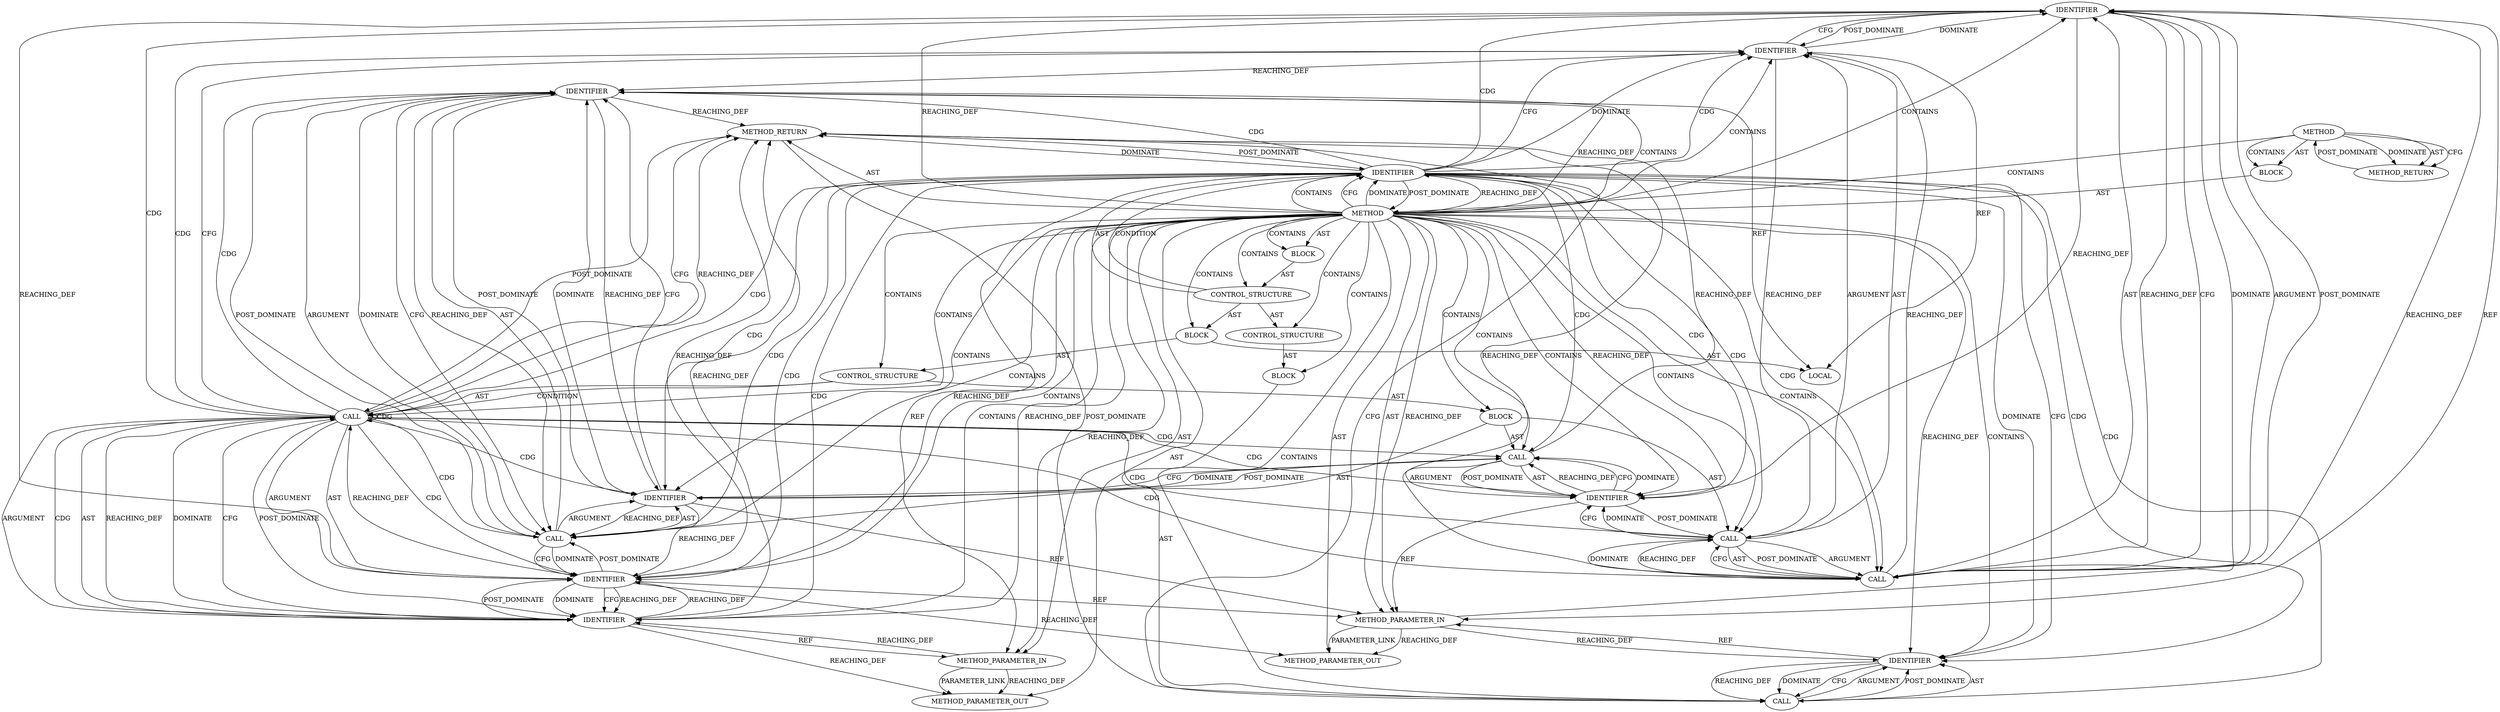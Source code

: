 digraph {
  20 [label=IDENTIFIER ORDER=1 ARGUMENT_INDEX=1 CODE="f" COLUMN_NUMBER=19 LINE_NUMBER=8 TYPE_FULL_NAME="BIO" NAME="f"]
  33 [label=METHOD_RETURN ORDER=4 CODE="void" COLUMN_NUMBER=1 LINE_NUMBER=1 TYPE_FULL_NAME="void" EVALUATION_STRATEGY="BY_VALUE"]
  68 [label=METHOD_PARAMETER_OUT ORDER=1 CODE="BIO *f" IS_VARIADIC=false COLUMN_NUMBER=26 LINE_NUMBER=1 TYPE_FULL_NAME="BIO" EVALUATION_STRATEGY="BY_VALUE" INDEX=1 NAME="f"]
  15 [label=CONTROL_STRUCTURE CONTROL_STRUCTURE_TYPE="DO" ORDER=2 PARSER_TYPE_NAME="CASTDoStatement" ARGUMENT_INDEX=-1 CODE="do 
			{
			tbio = BIO_pop(f);
			BIO_free(f);
			f = tbio;
			}
		while (f != upto);" COLUMN_NUMBER=3 LINE_NUMBER=6]
  24 [label=IDENTIFIER ORDER=1 ARGUMENT_INDEX=1 CODE="f" COLUMN_NUMBER=4 LINE_NUMBER=10 TYPE_FULL_NAME="BIO" NAME="f"]
  18 [label=IDENTIFIER ORDER=1 ARGUMENT_INDEX=1 CODE="tbio" COLUMN_NUMBER=4 LINE_NUMBER=8 TYPE_FULL_NAME="BIO" NAME="tbio"]
  13 [label=BLOCK ORDER=2 ARGUMENT_INDEX=-1 CODE="<empty>" COLUMN_NUMBER=3 LINE_NUMBER=4 TYPE_FULL_NAME="void"]
  25 [label=IDENTIFIER ORDER=2 ARGUMENT_INDEX=2 CODE="tbio" COLUMN_NUMBER=8 LINE_NUMBER=10 TYPE_FULL_NAME="BIO" NAME="tbio"]
  7 [label=METHOD COLUMN_NUMBER=1 LINE_NUMBER=1 COLUMN_NUMBER_END=2 IS_EXTERNAL=false SIGNATURE="void do_free_upto (BIO*,BIO*)" NAME="do_free_upto" AST_PARENT_TYPE="TYPE_DECL" AST_PARENT_FULL_NAME="/home/kb/PycharmProjects/in-line-we-trust/data/raw/openssl/functions/do_free_upto--852bd35065cd9c92a3c9.c:<global>" ORDER=1 CODE="void do_free_upto (BIO *f,BIO *upto)" FULL_NAME="do_free_upto" LINE_NUMBER_END=16 FILENAME="/home/kb/PycharmProjects/in-line-we-trust/data/raw/openssl/functions/do_free_upto--852bd35065cd9c92a3c9.c"]
  9 [label=METHOD_PARAMETER_IN ORDER=2 CODE="BIO *upto" IS_VARIADIC=false COLUMN_NUMBER=34 LINE_NUMBER=1 TYPE_FULL_NAME="BIO" EVALUATION_STRATEGY="BY_VALUE" INDEX=2 NAME="upto"]
  22 [label=IDENTIFIER ORDER=1 ARGUMENT_INDEX=1 CODE="f" COLUMN_NUMBER=13 LINE_NUMBER=9 TYPE_FULL_NAME="BIO" NAME="f"]
  35 [label=METHOD_RETURN ORDER=2 CODE="RET" TYPE_FULL_NAME="ANY" EVALUATION_STRATEGY="BY_VALUE"]
  10 [label=BLOCK ORDER=3 ARGUMENT_INDEX=-1 CODE="<empty>" COLUMN_NUMBER=2 LINE_NUMBER=2 TYPE_FULL_NAME="void"]
  17 [label=CALL ORDER=1 ARGUMENT_INDEX=-1 CODE="tbio = BIO_pop(f)" COLUMN_NUMBER=4 METHOD_FULL_NAME="<operator>.assignment" LINE_NUMBER=8 TYPE_FULL_NAME="<empty>" DISPATCH_TYPE="STATIC_DISPATCH" SIGNATURE="" NAME="<operator>.assignment"]
  16 [label=BLOCK ORDER=1 ARGUMENT_INDEX=-1 CODE="<empty>" COLUMN_NUMBER=4 LINE_NUMBER=7 TYPE_FULL_NAME="void"]
  11 [label=CONTROL_STRUCTURE CONTROL_STRUCTURE_TYPE="IF" ORDER=1 PARSER_TYPE_NAME="CASTIfStatement" ARGUMENT_INDEX=-1 CODE="if (upto)" COLUMN_NUMBER=2 LINE_NUMBER=3]
  8 [label=METHOD_PARAMETER_IN ORDER=1 CODE="BIO *f" IS_VARIADIC=false COLUMN_NUMBER=26 LINE_NUMBER=1 TYPE_FULL_NAME="BIO" EVALUATION_STRATEGY="BY_VALUE" INDEX=1 NAME="f"]
  27 [label=IDENTIFIER ORDER=1 ARGUMENT_INDEX=1 CODE="f" COLUMN_NUMBER=10 LINE_NUMBER=12 TYPE_FULL_NAME="BIO" NAME="f"]
  19 [label=CALL ORDER=2 ARGUMENT_INDEX=2 CODE="BIO_pop(f)" COLUMN_NUMBER=11 METHOD_FULL_NAME="BIO_pop" LINE_NUMBER=8 TYPE_FULL_NAME="<empty>" DISPATCH_TYPE="STATIC_DISPATCH" SIGNATURE="" NAME="BIO_pop"]
  5 [label=METHOD AST_PARENT_TYPE="TYPE_DECL" AST_PARENT_FULL_NAME="/home/kb/PycharmProjects/in-line-we-trust/data/raw/openssl/functions/do_free_upto--852bd35065cd9c92a3c9.c:<global>" ORDER=1 CODE="<global>" FULL_NAME="/home/kb/PycharmProjects/in-line-we-trust/data/raw/openssl/functions/do_free_upto--852bd35065cd9c92a3c9.c:<global>" LINE_NUMBER=1 IS_EXTERNAL=false LINE_NUMBER_END=16 FILENAME="/home/kb/PycharmProjects/in-line-we-trust/data/raw/openssl/functions/do_free_upto--852bd35065cd9c92a3c9.c" SIGNATURE="" NAME="<global>"]
  23 [label=CALL ORDER=3 ARGUMENT_INDEX=-1 CODE="f = tbio" COLUMN_NUMBER=4 METHOD_FULL_NAME="<operator>.assignment" LINE_NUMBER=10 TYPE_FULL_NAME="<empty>" DISPATCH_TYPE="STATIC_DISPATCH" SIGNATURE="" NAME="<operator>.assignment"]
  26 [label=CALL ORDER=2 ARGUMENT_INDEX=-1 CODE="f != upto" COLUMN_NUMBER=10 METHOD_FULL_NAME="<operator>.notEquals" LINE_NUMBER=12 TYPE_FULL_NAME="<empty>" DISPATCH_TYPE="STATIC_DISPATCH" SIGNATURE="" NAME="<operator>.notEquals"]
  32 [label=IDENTIFIER ORDER=1 ARGUMENT_INDEX=1 CODE="f" COLUMN_NUMBER=16 LINE_NUMBER=15 TYPE_FULL_NAME="BIO" NAME="f"]
  28 [label=IDENTIFIER ORDER=2 ARGUMENT_INDEX=2 CODE="upto" COLUMN_NUMBER=15 LINE_NUMBER=12 TYPE_FULL_NAME="BIO" NAME="upto"]
  31 [label=CALL ORDER=1 ARGUMENT_INDEX=-1 CODE="BIO_free_all(f)" COLUMN_NUMBER=3 METHOD_FULL_NAME="BIO_free_all" LINE_NUMBER=15 TYPE_FULL_NAME="<empty>" DISPATCH_TYPE="STATIC_DISPATCH" SIGNATURE="" NAME="BIO_free_all"]
  21 [label=CALL ORDER=2 ARGUMENT_INDEX=-1 CODE="BIO_free(f)" COLUMN_NUMBER=4 METHOD_FULL_NAME="BIO_free" LINE_NUMBER=9 TYPE_FULL_NAME="<empty>" DISPATCH_TYPE="STATIC_DISPATCH" SIGNATURE="" NAME="BIO_free"]
  29 [label=CONTROL_STRUCTURE CONTROL_STRUCTURE_TYPE="ELSE" ORDER=3 PARSER_TYPE_NAME="CASTExpressionStatement" ARGUMENT_INDEX=-1 CODE="else" COLUMN_NUMBER=3 LINE_NUMBER=15]
  14 [label=LOCAL ORDER=1 CODE="BIO* tbio" COLUMN_NUMBER=7 LINE_NUMBER=5 TYPE_FULL_NAME="BIO" NAME="tbio"]
  6 [label=BLOCK ORDER=1 ARGUMENT_INDEX=-1 CODE="<empty>" TYPE_FULL_NAME="ANY"]
  12 [label=IDENTIFIER ORDER=1 ARGUMENT_INDEX=-1 CODE="upto" COLUMN_NUMBER=6 LINE_NUMBER=3 TYPE_FULL_NAME="BIO" NAME="upto"]
  69 [label=METHOD_PARAMETER_OUT ORDER=2 CODE="BIO *upto" IS_VARIADIC=false COLUMN_NUMBER=34 LINE_NUMBER=1 TYPE_FULL_NAME="BIO" EVALUATION_STRATEGY="BY_VALUE" INDEX=2 NAME="upto"]
  30 [label=BLOCK ORDER=1 ARGUMENT_INDEX=-1 CODE="<empty>" COLUMN_NUMBER=3 LINE_NUMBER=15 TYPE_FULL_NAME="void"]
  7 -> 32 [label=REACHING_DEF VARIABLE=""]
  19 -> 17 [label=DOMINATE ]
  15 -> 16 [label=AST ]
  18 -> 20 [label=DOMINATE ]
  26 -> 22 [label=CDG ]
  7 -> 12 [label=REACHING_DEF VARIABLE=""]
  12 -> 33 [label=DOMINATE ]
  20 -> 22 [label=REACHING_DEF VARIABLE="f"]
  23 -> 25 [label=AST ]
  19 -> 18 [label=REACHING_DEF VARIABLE="BIO_pop(f)"]
  28 -> 27 [label=REACHING_DEF VARIABLE="upto"]
  13 -> 14 [label=AST ]
  7 -> 69 [label=AST ]
  22 -> 17 [label=POST_DOMINATE ]
  23 -> 27 [label=DOMINATE ]
  28 -> 27 [label=POST_DOMINATE ]
  23 -> 25 [label=POST_DOMINATE ]
  7 -> 27 [label=REACHING_DEF VARIABLE=""]
  26 -> 24 [label=CDG ]
  11 -> 12 [label=CONDITION ]
  32 -> 8 [label=REF ]
  32 -> 31 [label=REACHING_DEF VARIABLE="f"]
  19 -> 20 [label=ARGUMENT ]
  12 -> 27 [label=CDG ]
  26 -> 27 [label=CDG ]
  16 -> 23 [label=AST ]
  12 -> 24 [label=CDG ]
  26 -> 17 [label=CDG ]
  7 -> 16 [label=CONTAINS ]
  27 -> 20 [label=REACHING_DEF VARIABLE="f"]
  20 -> 8 [label=REF ]
  7 -> 12 [label=CONTAINS ]
  7 -> 22 [label=CONTAINS ]
  23 -> 25 [label=ARGUMENT ]
  17 -> 19 [label=AST ]
  13 -> 15 [label=AST ]
  27 -> 8 [label=REF ]
  25 -> 23 [label=DOMINATE ]
  17 -> 18 [label=ARGUMENT ]
  25 -> 14 [label=REF ]
  26 -> 19 [label=CDG ]
  12 -> 9 [label=REF ]
  7 -> 32 [label=CONTAINS ]
  18 -> 20 [label=CFG ]
  8 -> 68 [label=REACHING_DEF VARIABLE="f"]
  26 -> 18 [label=CDG ]
  7 -> 26 [label=CONTAINS ]
  7 -> 11 [label=CONTAINS ]
  10 -> 11 [label=AST ]
  25 -> 23 [label=CFG ]
  26 -> 27 [label=ARGUMENT ]
  9 -> 69 [label=REACHING_DEF VARIABLE="upto"]
  12 -> 28 [label=CDG ]
  22 -> 8 [label=REF ]
  19 -> 20 [label=POST_DOMINATE ]
  32 -> 31 [label=DOMINATE ]
  7 -> 10 [label=CONTAINS ]
  25 -> 24 [label=POST_DOMINATE ]
  19 -> 17 [label=REACHING_DEF VARIABLE="BIO_pop(f)"]
  33 -> 12 [label=POST_DOMINATE ]
  7 -> 33 [label=AST ]
  18 -> 25 [label=REACHING_DEF VARIABLE="tbio"]
  7 -> 17 [label=CONTAINS ]
  7 -> 20 [label=REACHING_DEF VARIABLE=""]
  28 -> 33 [label=REACHING_DEF VARIABLE="upto"]
  24 -> 23 [label=REACHING_DEF VARIABLE="f"]
  7 -> 31 [label=CONTAINS ]
  12 -> 18 [label=CFG ]
  5 -> 35 [label=DOMINATE ]
  21 -> 24 [label=DOMINATE ]
  7 -> 23 [label=CONTAINS ]
  21 -> 22 [label=ARGUMENT ]
  24 -> 25 [label=DOMINATE ]
  12 -> 32 [label=DOMINATE ]
  17 -> 22 [label=CFG ]
  12 -> 23 [label=CDG ]
  31 -> 33 [label=CFG ]
  12 -> 32 [label=CFG ]
  7 -> 9 [label=REACHING_DEF VARIABLE=""]
  7 -> 10 [label=AST ]
  5 -> 7 [label=CONTAINS ]
  6 -> 7 [label=AST ]
  19 -> 17 [label=CFG ]
  21 -> 22 [label=POST_DOMINATE ]
  20 -> 18 [label=POST_DOMINATE ]
  26 -> 20 [label=CDG ]
  9 -> 28 [label=REACHING_DEF VARIABLE="upto"]
  28 -> 69 [label=REACHING_DEF VARIABLE="upto"]
  24 -> 27 [label=REACHING_DEF VARIABLE="f"]
  26 -> 28 [label=POST_DOMINATE ]
  26 -> 27 [label=AST ]
  7 -> 12 [label=CFG ]
  16 -> 17 [label=AST ]
  30 -> 31 [label=AST ]
  23 -> 27 [label=CFG ]
  20 -> 19 [label=CFG ]
  15 -> 26 [label=CONDITION ]
  20 -> 19 [label=REACHING_DEF VARIABLE="f"]
  17 -> 22 [label=DOMINATE ]
  12 -> 20 [label=CDG ]
  5 -> 6 [label=AST ]
  27 -> 26 [label=REACHING_DEF VARIABLE="f"]
  11 -> 13 [label=AST ]
  12 -> 21 [label=CDG ]
  7 -> 27 [label=CONTAINS ]
  25 -> 23 [label=REACHING_DEF VARIABLE="tbio"]
  12 -> 18 [label=DOMINATE ]
  27 -> 23 [label=POST_DOMINATE ]
  27 -> 33 [label=REACHING_DEF VARIABLE="f"]
  22 -> 21 [label=REACHING_DEF VARIABLE="f"]
  7 -> 18 [label=CONTAINS ]
  7 -> 28 [label=REACHING_DEF VARIABLE=""]
  7 -> 8 [label=AST ]
  18 -> 17 [label=REACHING_DEF VARIABLE="tbio"]
  12 -> 25 [label=CDG ]
  12 -> 17 [label=CDG ]
  7 -> 21 [label=CONTAINS ]
  16 -> 21 [label=AST ]
  28 -> 26 [label=REACHING_DEF VARIABLE="upto"]
  26 -> 28 [label=ARGUMENT ]
  33 -> 26 [label=POST_DOMINATE ]
  33 -> 31 [label=POST_DOMINATE ]
  26 -> 21 [label=CDG ]
  7 -> 30 [label=CONTAINS ]
  21 -> 33 [label=REACHING_DEF VARIABLE="BIO_free(f)"]
  7 -> 22 [label=REACHING_DEF VARIABLE=""]
  5 -> 6 [label=CONTAINS ]
  21 -> 24 [label=CFG ]
  26 -> 28 [label=CDG ]
  24 -> 25 [label=CFG ]
  26 -> 25 [label=CDG ]
  9 -> 69 [label=PARAMETER_LINK ]
  7 -> 9 [label=AST ]
  8 -> 32 [label=REACHING_DEF VARIABLE="f"]
  7 -> 12 [label=DOMINATE ]
  11 -> 29 [label=AST ]
  7 -> 24 [label=CONTAINS ]
  26 -> 33 [label=CFG ]
  11 -> 12 [label=AST ]
  26 -> 28 [label=AST ]
  17 -> 18 [label=AST ]
  35 -> 5 [label=POST_DOMINATE ]
  26 -> 23 [label=CDG ]
  17 -> 19 [label=POST_DOMINATE ]
  19 -> 33 [label=REACHING_DEF VARIABLE="BIO_pop(f)"]
  19 -> 20 [label=AST ]
  26 -> 33 [label=REACHING_DEF VARIABLE="f != upto"]
  7 -> 8 [label=REACHING_DEF VARIABLE=""]
  32 -> 31 [label=CFG ]
  31 -> 32 [label=ARGUMENT ]
  26 -> 18 [label=CFG ]
  12 -> 18 [label=CDG ]
  31 -> 32 [label=POST_DOMINATE ]
  24 -> 8 [label=REF ]
  25 -> 24 [label=REACHING_DEF VARIABLE="tbio"]
  8 -> 68 [label=PARAMETER_LINK ]
  20 -> 19 [label=DOMINATE ]
  12 -> 22 [label=CDG ]
  5 -> 35 [label=AST ]
  8 -> 20 [label=REACHING_DEF VARIABLE="f"]
  22 -> 21 [label=CFG ]
  7 -> 19 [label=CONTAINS ]
  26 -> 26 [label=CDG ]
  12 -> 26 [label=CDG ]
  21 -> 22 [label=AST ]
  22 -> 21 [label=DOMINATE ]
  7 -> 25 [label=CONTAINS ]
  31 -> 32 [label=AST ]
  23 -> 24 [label=AST ]
  27 -> 68 [label=REACHING_DEF VARIABLE="f"]
  24 -> 21 [label=POST_DOMINATE ]
  12 -> 31 [label=CDG ]
  23 -> 24 [label=ARGUMENT ]
  29 -> 30 [label=AST ]
  7 -> 13 [label=CONTAINS ]
  17 -> 19 [label=ARGUMENT ]
  27 -> 28 [label=DOMINATE ]
  28 -> 26 [label=DOMINATE ]
  7 -> 20 [label=CONTAINS ]
  7 -> 25 [label=REACHING_DEF VARIABLE=""]
  28 -> 9 [label=REF ]
  12 -> 32 [label=CDG ]
  7 -> 29 [label=CONTAINS ]
  18 -> 14 [label=REF ]
  7 -> 28 [label=CONTAINS ]
  7 -> 68 [label=AST ]
  5 -> 35 [label=CFG ]
  27 -> 28 [label=CFG ]
  15 -> 26 [label=AST ]
  28 -> 26 [label=CFG ]
  12 -> 7 [label=POST_DOMINATE ]
  27 -> 28 [label=REACHING_DEF VARIABLE="f"]
  7 -> 15 [label=CONTAINS ]
  12 -> 19 [label=CDG ]
  25 -> 33 [label=REACHING_DEF VARIABLE="tbio"]
}
